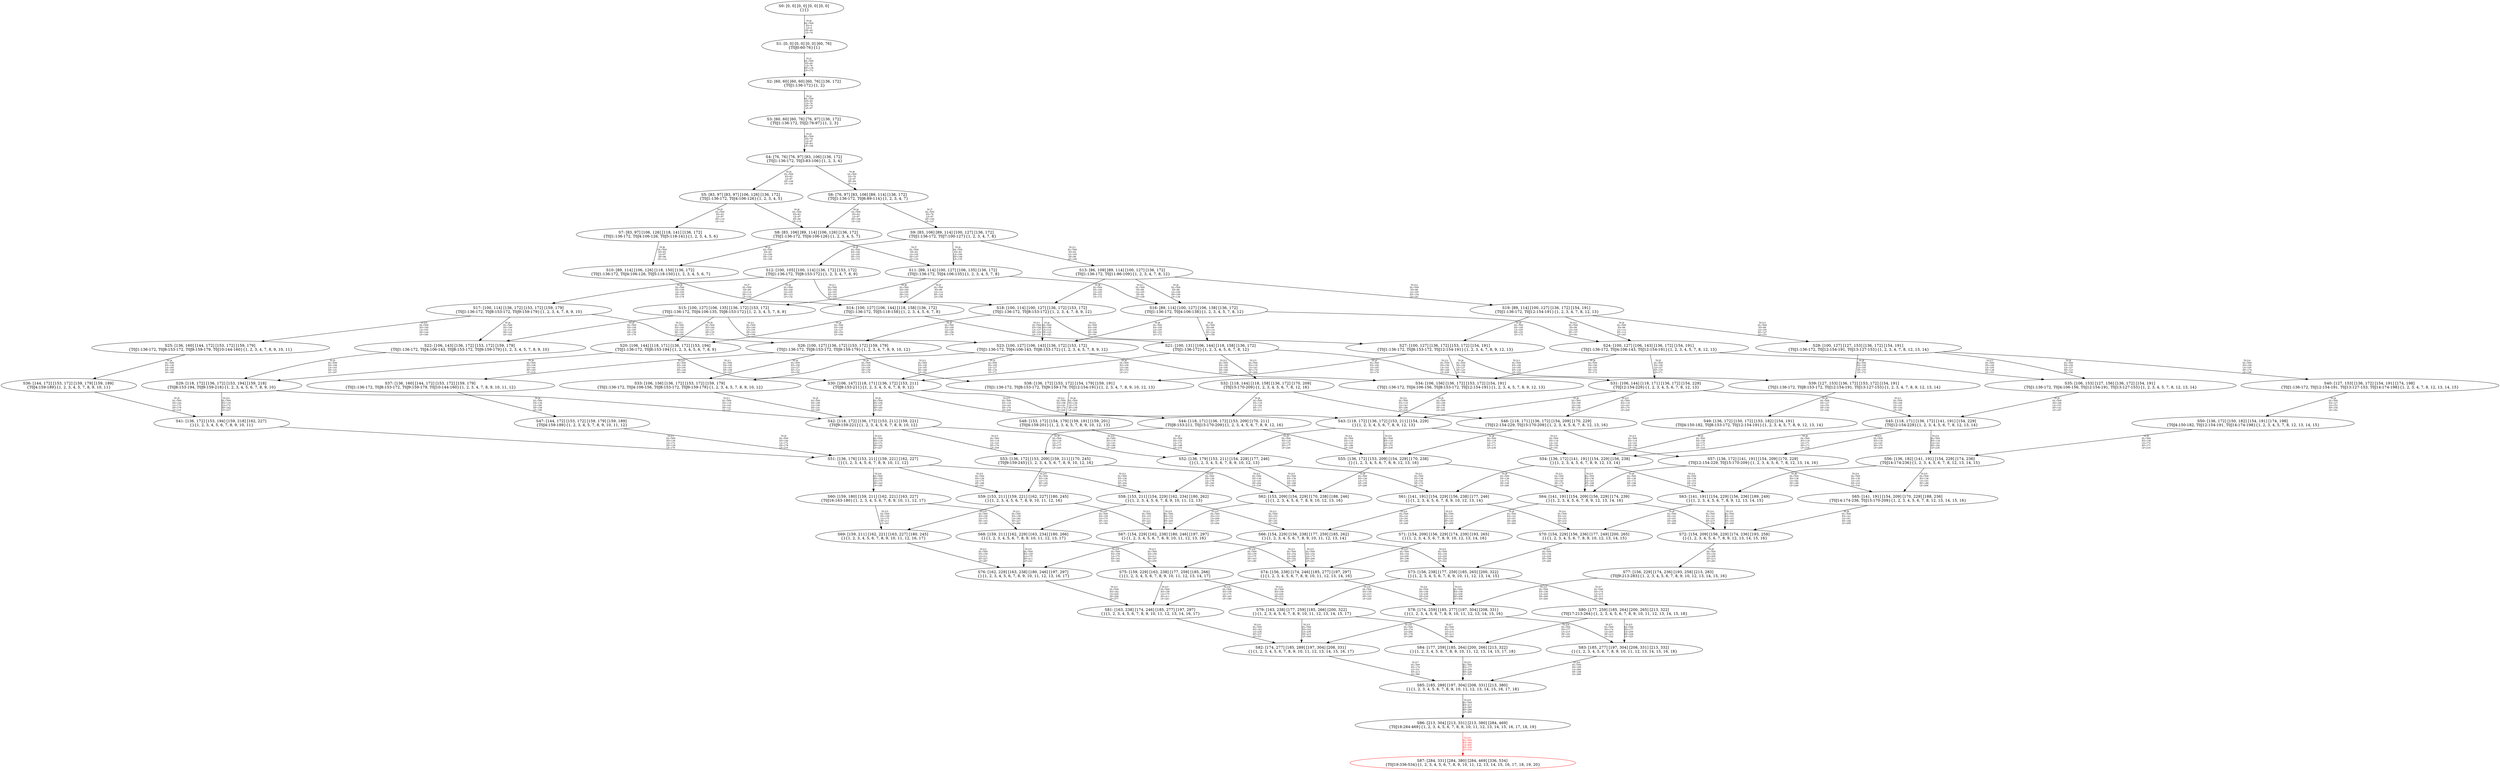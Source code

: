 digraph {
	S0[label="S0: [0, 0] [0, 0] [0, 0] [0, 0] \n{}{}"];
	S1[label="S1: [0, 0] [0, 0] [0, 0] [60, 76] \n{T0J0:60-76}{1}"];
	S2[label="S2: [60, 60] [60, 60] [60, 76] [136, 172] \n{T0J1:136-172}{1, 2}"];
	S3[label="S3: [60, 60] [60, 76] [76, 97] [136, 172] \n{T0J1:136-172, T0J2:76-97}{1, 2, 3}"];
	S4[label="S4: [76, 76] [76, 97] [83, 106] [136, 172] \n{T0J1:136-172, T0J3:83-106}{1, 2, 3, 4}"];
	S5[label="S5: [83, 97] [83, 97] [106, 126] [136, 172] \n{T0J1:136-172, T0J4:106-126}{1, 2, 3, 4, 5}"];
	S6[label="S6: [76, 97] [83, 106] [89, 114] [136, 172] \n{T0J1:136-172, T0J6:89-114}{1, 2, 3, 4, 7}"];
	S7[label="S7: [83, 97] [106, 126] [118, 141] [136, 172] \n{T0J1:136-172, T0J4:106-126, T0J5:118-141}{1, 2, 3, 4, 5, 6}"];
	S8[label="S8: [83, 106] [89, 114] [106, 126] [136, 172] \n{T0J1:136-172, T0J4:106-126}{1, 2, 3, 4, 5, 7}"];
	S9[label="S9: [83, 106] [89, 114] [100, 127] [136, 172] \n{T0J1:136-172, T0J7:100-127}{1, 2, 3, 4, 7, 8}"];
	S10[label="S10: [89, 114] [106, 126] [118, 150] [136, 172] \n{T0J1:136-172, T0J4:106-126, T0J5:118-150}{1, 2, 3, 4, 5, 6, 7}"];
	S11[label="S11: [89, 114] [100, 127] [106, 135] [136, 172] \n{T0J1:136-172, T0J4:106-135}{1, 2, 3, 4, 5, 7, 8}"];
	S12[label="S12: [100, 105] [100, 114] [136, 172] [153, 172] \n{T0J1:136-172, T0J8:153-172}{1, 2, 3, 4, 7, 8, 9}"];
	S13[label="S13: [86, 109] [89, 114] [100, 127] [136, 172] \n{T0J1:136-172, T0J11:86-109}{1, 2, 3, 4, 7, 8, 12}"];
	S14[label="S14: [100, 127] [106, 144] [118, 158] [136, 172] \n{T0J1:136-172, T0J5:118-158}{1, 2, 3, 4, 5, 6, 7, 8}"];
	S15[label="S15: [100, 127] [106, 135] [136, 172] [153, 172] \n{T0J1:136-172, T0J4:106-135, T0J8:153-172}{1, 2, 3, 4, 5, 7, 8, 9}"];
	S16[label="S16: [89, 114] [100, 127] [106, 138] [136, 172] \n{T0J1:136-172, T0J4:106-138}{1, 2, 3, 4, 5, 7, 8, 12}"];
	S17[label="S17: [100, 114] [136, 172] [153, 172] [159, 179] \n{T0J1:136-172, T0J8:153-172, T0J9:159-179}{1, 2, 3, 4, 7, 8, 9, 10}"];
	S18[label="S18: [100, 114] [100, 127] [136, 172] [153, 172] \n{T0J1:136-172, T0J8:153-172}{1, 2, 3, 4, 7, 8, 9, 12}"];
	S19[label="S19: [89, 114] [100, 127] [136, 172] [154, 191] \n{T0J1:136-172, T0J12:154-191}{1, 2, 3, 4, 7, 8, 12, 13}"];
	S20[label="S20: [106, 144] [118, 171] [136, 172] [153, 194] \n{T0J1:136-172, T0J8:153-194}{1, 2, 3, 4, 5, 6, 7, 8, 9}"];
	S21[label="S21: [100, 131] [106, 144] [118, 158] [136, 172] \n{T0J1:136-172}{1, 2, 3, 4, 5, 6, 7, 8, 12}"];
	S22[label="S22: [106, 143] [136, 172] [153, 172] [159, 179] \n{T0J1:136-172, T0J4:106-143, T0J8:153-172, T0J9:159-179}{1, 2, 3, 4, 5, 7, 8, 9, 10}"];
	S23[label="S23: [100, 127] [106, 143] [136, 172] [153, 172] \n{T0J1:136-172, T0J4:106-143, T0J8:153-172}{1, 2, 3, 4, 5, 7, 8, 9, 12}"];
	S24[label="S24: [100, 127] [106, 143] [136, 172] [154, 191] \n{T0J1:136-172, T0J4:106-143, T0J12:154-191}{1, 2, 3, 4, 5, 7, 8, 12, 13}"];
	S25[label="S25: [136, 160] [144, 172] [153, 172] [159, 179] \n{T0J1:136-172, T0J8:153-172, T0J9:159-179, T0J10:144-160}{1, 2, 3, 4, 7, 8, 9, 10, 11}"];
	S26[label="S26: [100, 127] [136, 172] [153, 172] [159, 179] \n{T0J1:136-172, T0J8:153-172, T0J9:159-179}{1, 2, 3, 4, 7, 8, 9, 10, 12}"];
	S27[label="S27: [100, 127] [136, 172] [153, 172] [154, 191] \n{T0J1:136-172, T0J8:153-172, T0J12:154-191}{1, 2, 3, 4, 7, 8, 9, 12, 13}"];
	S28[label="S28: [100, 127] [127, 153] [136, 172] [154, 191] \n{T0J1:136-172, T0J12:154-191, T0J13:127-153}{1, 2, 3, 4, 7, 8, 12, 13, 14}"];
	S29[label="S29: [118, 172] [136, 172] [153, 194] [159, 218] \n{T0J8:153-194, T0J9:159-218}{1, 2, 3, 4, 5, 6, 7, 8, 9, 10}"];
	S30[label="S30: [106, 147] [118, 171] [136, 172] [153, 211] \n{T0J8:153-211}{1, 2, 3, 4, 5, 6, 7, 8, 9, 12}"];
	S31[label="S31: [106, 144] [118, 171] [136, 172] [154, 229] \n{T0J12:154-229}{1, 2, 3, 4, 5, 6, 7, 8, 12, 13}"];
	S32[label="S32: [118, 144] [118, 158] [136, 172] [170, 209] \n{T0J15:170-209}{1, 2, 3, 4, 5, 6, 7, 8, 12, 16}"];
	S33[label="S33: [106, 156] [136, 172] [153, 172] [159, 179] \n{T0J1:136-172, T0J4:106-156, T0J8:153-172, T0J9:159-179}{1, 2, 3, 4, 5, 7, 8, 9, 10, 12}"];
	S34[label="S34: [106, 156] [136, 172] [153, 172] [154, 191] \n{T0J1:136-172, T0J4:106-156, T0J8:153-172, T0J12:154-191}{1, 2, 3, 4, 5, 7, 8, 9, 12, 13}"];
	S35[label="S35: [106, 153] [127, 156] [136, 172] [154, 191] \n{T0J1:136-172, T0J4:106-156, T0J12:154-191, T0J13:127-153}{1, 2, 3, 4, 5, 7, 8, 12, 13, 14}"];
	S36[label="S36: [144, 172] [153, 172] [159, 179] [159, 189] \n{T0J4:159-189}{1, 2, 3, 4, 5, 7, 8, 9, 10, 11}"];
	S37[label="S37: [136, 160] [144, 172] [153, 172] [159, 179] \n{T0J1:136-172, T0J8:153-172, T0J9:159-179, T0J10:144-160}{1, 2, 3, 4, 7, 8, 9, 10, 11, 12}"];
	S38[label="S38: [136, 172] [153, 172] [154, 179] [159, 191] \n{T0J1:136-172, T0J8:153-172, T0J9:159-179, T0J12:154-191}{1, 2, 3, 4, 7, 8, 9, 10, 12, 13}"];
	S39[label="S39: [127, 153] [136, 172] [153, 172] [154, 191] \n{T0J1:136-172, T0J8:153-172, T0J12:154-191, T0J13:127-153}{1, 2, 3, 4, 7, 8, 9, 12, 13, 14}"];
	S40[label="S40: [127, 153] [136, 172] [154, 191] [174, 198] \n{T0J1:136-172, T0J12:154-191, T0J13:127-153, T0J14:174-198}{1, 2, 3, 4, 7, 8, 12, 13, 14, 15}"];
	S41[label="S41: [136, 172] [153, 194] [159, 218] [162, 227] \n{}{1, 2, 3, 4, 5, 6, 7, 8, 9, 10, 11}"];
	S42[label="S42: [118, 172] [136, 172] [153, 211] [159, 221] \n{T0J9:159-221}{1, 2, 3, 4, 5, 6, 7, 8, 9, 10, 12}"];
	S43[label="S43: [118, 172] [136, 172] [153, 211] [154, 229] \n{}{1, 2, 3, 4, 5, 6, 7, 8, 9, 12, 13}"];
	S44[label="S44: [118, 171] [136, 172] [153, 209] [170, 211] \n{T0J8:153-211, T0J15:170-209}{1, 2, 3, 4, 5, 6, 7, 8, 9, 12, 16}"];
	S45[label="S45: [118, 171] [136, 172] [141, 191] [154, 229] \n{T0J12:154-229}{1, 2, 3, 4, 5, 6, 7, 8, 12, 13, 14}"];
	S46[label="S46: [118, 171] [136, 172] [154, 209] [170, 229] \n{T0J12:154-229, T0J15:170-209}{1, 2, 3, 4, 5, 6, 7, 8, 12, 13, 16}"];
	S47[label="S47: [144, 172] [153, 172] [159, 179] [159, 189] \n{T0J4:159-189}{1, 2, 3, 4, 5, 7, 8, 9, 10, 11, 12}"];
	S48[label="S48: [153, 172] [154, 179] [159, 191] [159, 201] \n{T0J4:159-201}{1, 2, 3, 4, 5, 7, 8, 9, 10, 12, 13}"];
	S49[label="S49: [136, 172] [150, 172] [153, 182] [154, 191] \n{T0J4:150-182, T0J8:153-172, T0J12:154-191}{1, 2, 3, 4, 5, 7, 8, 9, 12, 13, 14}"];
	S50[label="S50: [136, 172] [150, 182] [154, 191] [174, 198] \n{T0J4:150-182, T0J12:154-191, T0J14:174-198}{1, 2, 3, 4, 5, 7, 8, 12, 13, 14, 15}"];
	S51[label="S51: [136, 176] [153, 211] [159, 221] [162, 227] \n{}{1, 2, 3, 4, 5, 6, 7, 8, 9, 10, 11, 12}"];
	S52[label="S52: [136, 179] [153, 211] [154, 229] [177, 246] \n{}{1, 2, 3, 4, 5, 6, 7, 8, 9, 10, 12, 13}"];
	S53[label="S53: [136, 172] [153, 209] [159, 211] [170, 245] \n{T0J9:159-245}{1, 2, 3, 4, 5, 6, 7, 8, 9, 10, 12, 16}"];
	S54[label="S54: [136, 172] [141, 191] [154, 229] [156, 238] \n{}{1, 2, 3, 4, 5, 6, 7, 8, 9, 12, 13, 14}"];
	S55[label="S55: [136, 172] [153, 209] [154, 229] [170, 238] \n{}{1, 2, 3, 4, 5, 6, 7, 8, 9, 12, 13, 16}"];
	S56[label="S56: [136, 182] [141, 191] [154, 229] [174, 236] \n{T0J14:174-236}{1, 2, 3, 4, 5, 6, 7, 8, 12, 13, 14, 15}"];
	S57[label="S57: [136, 172] [141, 191] [154, 209] [170, 229] \n{T0J12:154-229, T0J15:170-209}{1, 2, 3, 4, 5, 6, 7, 8, 12, 13, 14, 16}"];
	S58[label="S58: [153, 211] [154, 229] [162, 234] [180, 262] \n{}{1, 2, 3, 4, 5, 6, 7, 8, 9, 10, 11, 12, 13}"];
	S59[label="S59: [153, 211] [159, 221] [162, 227] [180, 245] \n{}{1, 2, 3, 4, 5, 6, 7, 8, 9, 10, 11, 12, 16}"];
	S60[label="S60: [159, 180] [159, 211] [162, 221] [163, 227] \n{T0J16:163-180}{1, 2, 3, 4, 5, 6, 7, 8, 9, 10, 11, 12, 17}"];
	S61[label="S61: [141, 191] [154, 229] [156, 238] [177, 246] \n{}{1, 2, 3, 4, 5, 6, 7, 8, 9, 10, 12, 13, 14}"];
	S62[label="S62: [153, 209] [154, 229] [170, 238] [188, 246] \n{}{1, 2, 3, 4, 5, 6, 7, 8, 9, 10, 12, 13, 16}"];
	S63[label="S63: [141, 191] [154, 229] [156, 236] [189, 249] \n{}{1, 2, 3, 4, 5, 6, 7, 8, 9, 12, 13, 14, 15}"];
	S64[label="S64: [141, 191] [154, 209] [156, 229] [174, 239] \n{}{1, 2, 3, 4, 5, 6, 7, 8, 9, 12, 13, 14, 16}"];
	S65[label="S65: [141, 191] [154, 209] [170, 229] [188, 236] \n{T0J14:174-236, T0J15:170-209}{1, 2, 3, 4, 5, 6, 7, 8, 12, 13, 14, 15, 16}"];
	S66[label="S66: [154, 229] [156, 238] [177, 259] [185, 262] \n{}{1, 2, 3, 4, 5, 6, 7, 8, 9, 10, 11, 12, 13, 14}"];
	S67[label="S67: [154, 229] [162, 238] [180, 246] [197, 297] \n{}{1, 2, 3, 4, 5, 6, 7, 8, 9, 10, 11, 12, 13, 16}"];
	S68[label="S68: [159, 211] [162, 229] [163, 234] [180, 266] \n{}{1, 2, 3, 4, 5, 6, 7, 8, 9, 10, 11, 12, 13, 17}"];
	S69[label="S69: [159, 211] [162, 221] [163, 227] [180, 245] \n{}{1, 2, 3, 4, 5, 6, 7, 8, 9, 10, 11, 12, 16, 17}"];
	S70[label="S70: [154, 229] [156, 236] [177, 249] [200, 265] \n{}{1, 2, 3, 4, 5, 6, 7, 8, 9, 10, 12, 13, 14, 15}"];
	S71[label="S71: [154, 209] [156, 229] [174, 239] [193, 265] \n{}{1, 2, 3, 4, 5, 6, 7, 8, 9, 10, 12, 13, 14, 16}"];
	S72[label="S72: [154, 209] [156, 229] [174, 236] [193, 258] \n{}{1, 2, 3, 4, 5, 6, 7, 8, 9, 12, 13, 14, 15, 16}"];
	S73[label="S73: [156, 238] [177, 259] [185, 265] [200, 322] \n{}{1, 2, 3, 4, 5, 6, 7, 8, 9, 10, 11, 12, 13, 14, 15}"];
	S74[label="S74: [156, 238] [174, 246] [185, 277] [197, 297] \n{}{1, 2, 3, 4, 5, 6, 7, 8, 9, 10, 11, 12, 13, 14, 16}"];
	S75[label="S75: [159, 229] [163, 238] [177, 259] [185, 266] \n{}{1, 2, 3, 4, 5, 6, 7, 8, 9, 10, 11, 12, 13, 14, 17}"];
	S76[label="S76: [162, 229] [163, 238] [180, 246] [197, 297] \n{}{1, 2, 3, 4, 5, 6, 7, 8, 9, 10, 11, 12, 13, 16, 17}"];
	S77[label="S77: [156, 229] [174, 236] [193, 258] [213, 283] \n{T0J9:213-283}{1, 2, 3, 4, 5, 6, 7, 8, 9, 10, 12, 13, 14, 15, 16}"];
	S78[label="S78: [174, 259] [185, 277] [197, 304] [208, 331] \n{}{1, 2, 3, 4, 5, 6, 7, 8, 9, 10, 11, 12, 13, 14, 15, 16}"];
	S79[label="S79: [163, 238] [177, 259] [185, 266] [200, 322] \n{}{1, 2, 3, 4, 5, 6, 7, 8, 9, 10, 11, 12, 13, 14, 15, 17}"];
	S80[label="S80: [177, 259] [185, 264] [200, 265] [213, 322] \n{T0J17:213-264}{1, 2, 3, 4, 5, 6, 7, 8, 9, 10, 11, 12, 13, 14, 15, 18}"];
	S81[label="S81: [163, 238] [174, 246] [185, 277] [197, 297] \n{}{1, 2, 3, 4, 5, 6, 7, 8, 9, 10, 11, 12, 13, 14, 16, 17}"];
	S82[label="S82: [174, 277] [185, 289] [197, 304] [208, 331] \n{}{1, 2, 3, 4, 5, 6, 7, 8, 9, 10, 11, 12, 13, 14, 15, 16, 17}"];
	S83[label="S83: [185, 277] [197, 304] [208, 331] [213, 332] \n{}{1, 2, 3, 4, 5, 6, 7, 8, 9, 10, 11, 12, 13, 14, 15, 16, 18}"];
	S84[label="S84: [177, 259] [185, 264] [200, 266] [213, 322] \n{}{1, 2, 3, 4, 5, 6, 7, 8, 9, 10, 11, 12, 13, 14, 15, 17, 18}"];
	S85[label="S85: [185, 289] [197, 304] [208, 331] [213, 380] \n{}{1, 2, 3, 4, 5, 6, 7, 8, 9, 10, 11, 12, 13, 14, 15, 16, 17, 18}"];
	S86[label="S86: [213, 304] [213, 331] [213, 380] [284, 469] \n{T0J18:284-469}{1, 2, 3, 4, 5, 6, 7, 8, 9, 10, 11, 12, 13, 14, 15, 16, 17, 18, 19}"];
	S87[label="S87: [284, 331] [284, 380] [284, 469] [336, 534] \n{T0J19:336-534}{1, 2, 3, 4, 5, 6, 7, 8, 9, 10, 11, 12, 13, 14, 15, 16, 17, 18, 19, 20}"];
	S0 -> S1[label="T0 J0\nDL=500\nES=0\nLS=0\nEF=60\nLF=76",fontsize=8];
	S1 -> S2[label="T0 J1\nDL=500\nES=60\nLS=76\nEF=136\nLF=172",fontsize=8];
	S2 -> S3[label="T0 J2\nDL=500\nES=60\nLS=76\nEF=76\nLF=97",fontsize=8];
	S3 -> S4[label="T0 J3\nDL=500\nES=76\nLS=97\nEF=83\nLF=106",fontsize=8];
	S4 -> S5[label="T0 J4\nDL=500\nES=83\nLS=97\nEF=106\nLF=126",fontsize=8];
	S4 -> S6[label="T0 J6\nDL=500\nES=76\nLS=97\nEF=89\nLF=114",fontsize=8];
	S5 -> S7[label="T0 J5\nDL=500\nES=83\nLS=97\nEF=118\nLF=141",fontsize=8];
	S5 -> S8[label="T0 J6\nDL=500\nES=83\nLS=97\nEF=96\nLF=114",fontsize=8];
	S6 -> S8[label="T0 J4\nDL=500\nES=83\nLS=97\nEF=106\nLF=126",fontsize=8];
	S6 -> S9[label="T0 J7\nDL=500\nES=76\nLS=97\nEF=100\nLF=127",fontsize=8];
	S7 -> S10[label="T0 J6\nDL=500\nES=83\nLS=97\nEF=96\nLF=114",fontsize=8];
	S8 -> S10[label="T0 J5\nDL=500\nES=83\nLS=106\nEF=118\nLF=150",fontsize=8];
	S8 -> S11[label="T0 J7\nDL=500\nES=83\nLS=105\nEF=107\nLF=135",fontsize=8];
	S9 -> S11[label="T0 J4\nDL=500\nES=83\nLS=106\nEF=106\nLF=135",fontsize=8];
	S9 -> S12[label="T0 J8\nDL=500\nES=100\nLS=105\nEF=153\nLF=172",fontsize=8];
	S9 -> S13[label="T0 J11\nDL=500\nES=83\nLS=105\nEF=86\nLF=109",fontsize=8];
	S10 -> S14[label="T0 J7\nDL=500\nES=89\nLS=114\nEF=113\nLF=144",fontsize=8];
	S11 -> S14[label="T0 J5\nDL=500\nES=89\nLS=114\nEF=124\nLF=158",fontsize=8];
	S11 -> S15[label="T0 J8\nDL=500\nES=100\nLS=105\nEF=153\nLF=172",fontsize=8];
	S11 -> S16[label="T0 J11\nDL=500\nES=89\nLS=105\nEF=92\nLF=109",fontsize=8];
	S12 -> S15[label="T0 J4\nDL=500\nES=100\nLS=105\nEF=123\nLF=134",fontsize=8];
	S12 -> S17[label="T0 J9\nDL=500\nES=100\nLS=105\nEF=159\nLF=179",fontsize=8];
	S12 -> S18[label="T0 J11\nDL=500\nES=100\nLS=105\nEF=103\nLF=109",fontsize=8];
	S13 -> S16[label="T0 J4\nDL=500\nES=86\nLS=109\nEF=109\nLF=138",fontsize=8];
	S13 -> S18[label="T0 J8\nDL=500\nES=100\nLS=105\nEF=153\nLF=172",fontsize=8];
	S13 -> S19[label="T0 J12\nDL=500\nES=86\nLS=105\nEF=154\nLF=191",fontsize=8];
	S14 -> S20[label="T0 J8\nDL=500\nES=100\nLS=127\nEF=153\nLF=194",fontsize=8];
	S14 -> S21[label="T0 J11\nDL=500\nES=100\nLS=127\nEF=103\nLF=131",fontsize=8];
	S15 -> S20[label="T0 J5\nDL=500\nES=100\nLS=127\nEF=135\nLF=171",fontsize=8];
	S15 -> S22[label="T0 J9\nDL=500\nES=100\nLS=105\nEF=159\nLF=179",fontsize=8];
	S15 -> S23[label="T0 J11\nDL=500\nES=100\nLS=105\nEF=103\nLF=109",fontsize=8];
	S16 -> S21[label="T0 J5\nDL=500\nES=89\nLS=114\nEF=124\nLF=158",fontsize=8];
	S16 -> S23[label="T0 J8\nDL=500\nES=100\nLS=105\nEF=153\nLF=172",fontsize=8];
	S16 -> S24[label="T0 J12\nDL=500\nES=89\nLS=105\nEF=157\nLF=191",fontsize=8];
	S17 -> S22[label="T0 J4\nDL=500\nES=100\nLS=114\nEF=123\nLF=143",fontsize=8];
	S17 -> S25[label="T0 J10\nDL=500\nES=100\nLS=105\nEF=144\nLF=160",fontsize=8];
	S17 -> S26[label="T0 J11\nDL=500\nES=100\nLS=105\nEF=103\nLF=109",fontsize=8];
	S18 -> S23[label="T0 J4\nDL=500\nES=100\nLS=114\nEF=123\nLF=143",fontsize=8];
	S18 -> S26[label="T0 J9\nDL=500\nES=100\nLS=105\nEF=159\nLF=179",fontsize=8];
	S18 -> S27[label="T0 J12\nDL=500\nES=100\nLS=105\nEF=168\nLF=191",fontsize=8];
	S19 -> S24[label="T0 J4\nDL=500\nES=89\nLS=114\nEF=112\nLF=143",fontsize=8];
	S19 -> S27[label="T0 J8\nDL=500\nES=100\nLS=105\nEF=153\nLF=172",fontsize=8];
	S19 -> S28[label="T0 J13\nDL=500\nES=89\nLS=105\nEF=127\nLF=153",fontsize=8];
	S20 -> S29[label="T0 J9\nDL=500\nES=106\nLS=144\nEF=165\nLF=218",fontsize=8];
	S20 -> S30[label="T0 J11\nDL=500\nES=106\nLS=143\nEF=109\nLF=147",fontsize=8];
	S21 -> S30[label="T0 J8\nDL=500\nES=100\nLS=144\nEF=153\nLF=211",fontsize=8];
	S21 -> S31[label="T0 J12\nDL=500\nES=100\nLS=143\nEF=168\nLF=229",fontsize=8];
	S21 -> S32[label="T0 J15\nDL=500\nES=118\nLS=143\nEF=170\nLF=209",fontsize=8];
	S22 -> S29[label="T0 J5\nDL=500\nES=106\nLS=143\nEF=141\nLF=187",fontsize=8];
	S23 -> S30[label="T0 J5\nDL=500\nES=100\nLS=127\nEF=135\nLF=171",fontsize=8];
	S23 -> S33[label="T0 J9\nDL=500\nES=100\nLS=105\nEF=159\nLF=179",fontsize=8];
	S23 -> S34[label="T0 J12\nDL=500\nES=100\nLS=105\nEF=168\nLF=191",fontsize=8];
	S24 -> S31[label="T0 J5\nDL=500\nES=100\nLS=127\nEF=135\nLF=171",fontsize=8];
	S24 -> S34[label="T0 J8\nDL=500\nES=100\nLS=105\nEF=153\nLF=172",fontsize=8];
	S24 -> S35[label="T0 J13\nDL=500\nES=100\nLS=105\nEF=138\nLF=153",fontsize=8];
	S25 -> S36[label="T0 J4\nDL=500\nES=136\nLS=160\nEF=159\nLF=189",fontsize=8];
	S26 -> S33[label="T0 J4\nDL=500\nES=100\nLS=127\nEF=123\nLF=156",fontsize=8];
	S26 -> S37[label="T0 J10\nDL=500\nES=100\nLS=105\nEF=144\nLF=160",fontsize=8];
	S26 -> S38[label="T0 J12\nDL=500\nES=100\nLS=105\nEF=168\nLF=191",fontsize=8];
	S27 -> S34[label="T0 J4\nDL=500\nES=100\nLS=127\nEF=123\nLF=156",fontsize=8];
	S27 -> S38[label="T0 J9\nDL=500\nES=100\nLS=105\nEF=159\nLF=179",fontsize=8];
	S27 -> S39[label="T0 J13\nDL=500\nES=100\nLS=105\nEF=138\nLF=153",fontsize=8];
	S28 -> S35[label="T0 J4\nDL=500\nES=100\nLS=127\nEF=123\nLF=156",fontsize=8];
	S28 -> S39[label="T0 J8\nDL=500\nES=100\nLS=105\nEF=153\nLF=172",fontsize=8];
	S28 -> S40[label="T0 J14\nDL=500\nES=100\nLS=105\nEF=174\nLF=198",fontsize=8];
	S29 -> S41[label="T0 J10\nDL=500\nES=118\nLS=172\nEF=162\nLF=227",fontsize=8];
	S29 -> S42[label="T0 J11\nDL=500\nES=118\nLS=143\nEF=121\nLF=147",fontsize=8];
	S30 -> S42[label="T0 J9\nDL=500\nES=106\nLS=147\nEF=165\nLF=221",fontsize=8];
	S30 -> S43[label="T0 J12\nDL=500\nES=106\nLS=143\nEF=174\nLF=229",fontsize=8];
	S30 -> S44[label="T0 J15\nDL=500\nES=118\nLS=143\nEF=170\nLF=209",fontsize=8];
	S31 -> S43[label="T0 J8\nDL=500\nES=106\nLS=144\nEF=159\nLF=211",fontsize=8];
	S31 -> S45[label="T0 J13\nDL=500\nES=106\nLS=143\nEF=144\nLF=191",fontsize=8];
	S31 -> S46[label="T0 J15\nDL=500\nES=118\nLS=143\nEF=170\nLF=209",fontsize=8];
	S32 -> S44[label="T0 J8\nDL=500\nES=118\nLS=144\nEF=171\nLF=211",fontsize=8];
	S32 -> S46[label="T0 J12\nDL=500\nES=118\nLS=143\nEF=186\nLF=229",fontsize=8];
	S33 -> S42[label="T0 J5\nDL=500\nES=106\nLS=156\nEF=141\nLF=200",fontsize=8];
	S34 -> S43[label="T0 J5\nDL=500\nES=106\nLS=156\nEF=141\nLF=200",fontsize=8];
	S35 -> S45[label="T0 J5\nDL=500\nES=106\nLS=153\nEF=141\nLF=197",fontsize=8];
	S36 -> S41[label="T0 J5\nDL=500\nES=144\nLS=172\nEF=179\nLF=216",fontsize=8];
	S37 -> S47[label="T0 J4\nDL=500\nES=136\nLS=160\nEF=159\nLF=189",fontsize=8];
	S38 -> S48[label="T0 J4\nDL=500\nES=136\nLS=172\nEF=159\nLF=201",fontsize=8];
	S39 -> S49[label="T0 J4\nDL=500\nES=127\nLS=153\nEF=150\nLF=182",fontsize=8];
	S40 -> S50[label="T0 J4\nDL=500\nES=127\nLS=153\nEF=150\nLF=182",fontsize=8];
	S41 -> S51[label="T0 J11\nDL=500\nES=136\nLS=172\nEF=139\nLF=176",fontsize=8];
	S42 -> S51[label="T0 J10\nDL=500\nES=118\nLS=172\nEF=162\nLF=227",fontsize=8];
	S42 -> S52[label="T0 J12\nDL=500\nES=118\nLS=143\nEF=186\nLF=229",fontsize=8];
	S42 -> S53[label="T0 J15\nDL=500\nES=118\nLS=143\nEF=170\nLF=209",fontsize=8];
	S43 -> S52[label="T0 J9\nDL=500\nES=118\nLS=172\nEF=177\nLF=246",fontsize=8];
	S43 -> S54[label="T0 J13\nDL=500\nES=118\nLS=143\nEF=156\nLF=191",fontsize=8];
	S43 -> S55[label="T0 J15\nDL=500\nES=118\nLS=143\nEF=170\nLF=209",fontsize=8];
	S44 -> S53[label="T0 J9\nDL=500\nES=118\nLS=171\nEF=177\nLF=245",fontsize=8];
	S44 -> S55[label="T0 J12\nDL=500\nES=118\nLS=143\nEF=186\nLF=229",fontsize=8];
	S45 -> S54[label="T0 J8\nDL=500\nES=118\nLS=171\nEF=171\nLF=238",fontsize=8];
	S45 -> S56[label="T0 J14\nDL=500\nES=118\nLS=143\nEF=192\nLF=236",fontsize=8];
	S45 -> S57[label="T0 J15\nDL=500\nES=118\nLS=143\nEF=170\nLF=209",fontsize=8];
	S46 -> S55[label="T0 J8\nDL=500\nES=118\nLS=171\nEF=171\nLF=238",fontsize=8];
	S46 -> S57[label="T0 J13\nDL=500\nES=118\nLS=143\nEF=156\nLF=191",fontsize=8];
	S47 -> S51[label="T0 J5\nDL=500\nES=144\nLS=172\nEF=179\nLF=216",fontsize=8];
	S48 -> S52[label="T0 J5\nDL=500\nES=153\nLS=172\nEF=188\nLF=216",fontsize=8];
	S49 -> S54[label="T0 J5\nDL=500\nES=136\nLS=172\nEF=171\nLF=216",fontsize=8];
	S50 -> S56[label="T0 J5\nDL=500\nES=136\nLS=172\nEF=171\nLF=216",fontsize=8];
	S51 -> S58[label="T0 J12\nDL=500\nES=136\nLS=176\nEF=204\nLF=262",fontsize=8];
	S51 -> S59[label="T0 J15\nDL=500\nES=136\nLS=175\nEF=188\nLF=241",fontsize=8];
	S51 -> S60[label="T0 J16\nDL=500\nES=159\nLS=175\nEF=163\nLF=180",fontsize=8];
	S52 -> S58[label="T0 J10\nDL=500\nES=136\nLS=179\nEF=180\nLF=234",fontsize=8];
	S52 -> S61[label="T0 J13\nDL=500\nES=136\nLS=143\nEF=174\nLF=191",fontsize=8];
	S52 -> S62[label="T0 J15\nDL=500\nES=136\nLS=143\nEF=188\nLF=209",fontsize=8];
	S53 -> S59[label="T0 J10\nDL=500\nES=136\nLS=172\nEF=180\nLF=227",fontsize=8];
	S53 -> S62[label="T0 J12\nDL=500\nES=136\nLS=143\nEF=204\nLF=229",fontsize=8];
	S54 -> S61[label="T0 J9\nDL=500\nES=136\nLS=172\nEF=195\nLF=246",fontsize=8];
	S54 -> S63[label="T0 J14\nDL=500\nES=136\nLS=143\nEF=210\nLF=236",fontsize=8];
	S54 -> S64[label="T0 J15\nDL=500\nES=136\nLS=143\nEF=188\nLF=209",fontsize=8];
	S55 -> S62[label="T0 J9\nDL=500\nES=136\nLS=172\nEF=195\nLF=246",fontsize=8];
	S55 -> S64[label="T0 J13\nDL=500\nES=136\nLS=143\nEF=174\nLF=191",fontsize=8];
	S56 -> S63[label="T0 J8\nDL=500\nES=136\nLS=182\nEF=189\nLF=249",fontsize=8];
	S56 -> S65[label="T0 J15\nDL=500\nES=136\nLS=143\nEF=188\nLF=209",fontsize=8];
	S57 -> S64[label="T0 J8\nDL=500\nES=136\nLS=172\nEF=189\nLF=239",fontsize=8];
	S57 -> S65[label="T0 J14\nDL=500\nES=136\nLS=143\nEF=210\nLF=236",fontsize=8];
	S58 -> S66[label="T0 J13\nDL=500\nES=153\nLS=211\nEF=191\nLF=259",fontsize=8];
	S58 -> S67[label="T0 J15\nDL=500\nES=153\nLS=175\nEF=205\nLF=241",fontsize=8];
	S58 -> S68[label="T0 J16\nDL=500\nES=159\nLS=175\nEF=163\nLF=180",fontsize=8];
	S59 -> S67[label="T0 J12\nDL=500\nES=153\nLS=211\nEF=221\nLF=297",fontsize=8];
	S59 -> S69[label="T0 J16\nDL=500\nES=159\nLS=175\nEF=163\nLF=180",fontsize=8];
	S60 -> S68[label="T0 J12\nDL=500\nES=159\nLS=180\nEF=227\nLF=266",fontsize=8];
	S60 -> S69[label="T0 J15\nDL=500\nES=159\nLS=175\nEF=211\nLF=241",fontsize=8];
	S61 -> S66[label="T0 J10\nDL=500\nES=141\nLS=191\nEF=185\nLF=246",fontsize=8];
	S61 -> S70[label="T0 J14\nDL=500\nES=141\nLS=143\nEF=215\nLF=236",fontsize=8];
	S61 -> S71[label="T0 J15\nDL=500\nES=141\nLS=143\nEF=193\nLF=209",fontsize=8];
	S62 -> S67[label="T0 J10\nDL=500\nES=153\nLS=209\nEF=197\nLF=264",fontsize=8];
	S63 -> S70[label="T0 J9\nDL=500\nES=141\nLS=191\nEF=200\nLF=265",fontsize=8];
	S63 -> S72[label="T0 J15\nDL=500\nES=141\nLS=143\nEF=193\nLF=209",fontsize=8];
	S64 -> S71[label="T0 J9\nDL=500\nES=141\nLS=191\nEF=200\nLF=265",fontsize=8];
	S64 -> S72[label="T0 J14\nDL=500\nES=141\nLS=143\nEF=215\nLF=236",fontsize=8];
	S65 -> S72[label="T0 J8\nDL=500\nES=141\nLS=191\nEF=194\nLF=258",fontsize=8];
	S66 -> S73[label="T0 J14\nDL=500\nES=154\nLS=229\nEF=228\nLF=322",fontsize=8];
	S66 -> S74[label="T0 J15\nDL=500\nES=154\nLS=175\nEF=206\nLF=241",fontsize=8];
	S66 -> S75[label="T0 J16\nDL=500\nES=159\nLS=175\nEF=163\nLF=180",fontsize=8];
	S67 -> S74[label="T0 J13\nDL=500\nES=154\nLS=229\nEF=192\nLF=277",fontsize=8];
	S67 -> S76[label="T0 J16\nDL=500\nES=159\nLS=175\nEF=163\nLF=180",fontsize=8];
	S68 -> S75[label="T0 J13\nDL=500\nES=159\nLS=211\nEF=197\nLF=259",fontsize=8];
	S68 -> S76[label="T0 J15\nDL=500\nES=159\nLS=175\nEF=211\nLF=241",fontsize=8];
	S69 -> S76[label="T0 J12\nDL=500\nES=159\nLS=211\nEF=227\nLF=297",fontsize=8];
	S70 -> S73[label="T0 J10\nDL=500\nES=154\nLS=229\nEF=198\nLF=284",fontsize=8];
	S71 -> S74[label="T0 J10\nDL=500\nES=154\nLS=209\nEF=198\nLF=264",fontsize=8];
	S72 -> S77[label="T0 J9\nDL=500\nES=154\nLS=209\nEF=213\nLF=283",fontsize=8];
	S73 -> S78[label="T0 J15\nDL=500\nES=156\nLS=238\nEF=208\nLF=304",fontsize=8];
	S73 -> S79[label="T0 J16\nDL=500\nES=159\nLS=215\nEF=163\nLF=220",fontsize=8];
	S73 -> S80[label="T0 J17\nDL=500\nES=174\nLS=215\nEF=213\nLF=264",fontsize=8];
	S74 -> S78[label="T0 J14\nDL=500\nES=156\nLS=238\nEF=230\nLF=331",fontsize=8];
	S74 -> S81[label="T0 J16\nDL=500\nES=159\nLS=175\nEF=163\nLF=180",fontsize=8];
	S75 -> S79[label="T0 J14\nDL=500\nES=159\nLS=229\nEF=233\nLF=322",fontsize=8];
	S75 -> S81[label="T0 J15\nDL=500\nES=159\nLS=175\nEF=211\nLF=241",fontsize=8];
	S76 -> S81[label="T0 J13\nDL=500\nES=162\nLS=229\nEF=200\nLF=277",fontsize=8];
	S77 -> S78[label="T0 J10\nDL=500\nES=156\nLS=229\nEF=200\nLF=284",fontsize=8];
	S78 -> S82[label="T0 J16\nDL=500\nES=174\nLS=284\nEF=178\nLF=289",fontsize=8];
	S78 -> S83[label="T0 J17\nDL=500\nES=174\nLS=283\nEF=213\nLF=332",fontsize=8];
	S79 -> S82[label="T0 J15\nDL=500\nES=163\nLS=238\nEF=215\nLF=304",fontsize=8];
	S79 -> S84[label="T0 J17\nDL=500\nES=174\nLS=215\nEF=213\nLF=264",fontsize=8];
	S80 -> S83[label="T0 J15\nDL=500\nES=177\nLS=259\nEF=229\nLF=325",fontsize=8];
	S80 -> S84[label="T0 J16\nDL=500\nES=177\nLS=215\nEF=181\nLF=220",fontsize=8];
	S81 -> S82[label="T0 J14\nDL=500\nES=163\nLS=238\nEF=237\nLF=331",fontsize=8];
	S82 -> S85[label="T0 J17\nDL=500\nES=174\nLS=331\nEF=213\nLF=380",fontsize=8];
	S83 -> S85[label="T0 J16\nDL=500\nES=185\nLS=284\nEF=189\nLF=289",fontsize=8];
	S84 -> S85[label="T0 J15\nDL=500\nES=177\nLS=259\nEF=229\nLF=325",fontsize=8];
	S85 -> S86[label="T0 J18\nDL=500\nES=213\nLS=380\nEF=284\nLF=469",fontsize=8];
	S86 -> S87[label="T0 J19\nDL=500\nES=284\nLS=469\nEF=336\nLF=534",color=Red,fontcolor=Red,fontsize=8];
S87[color=Red];
}
